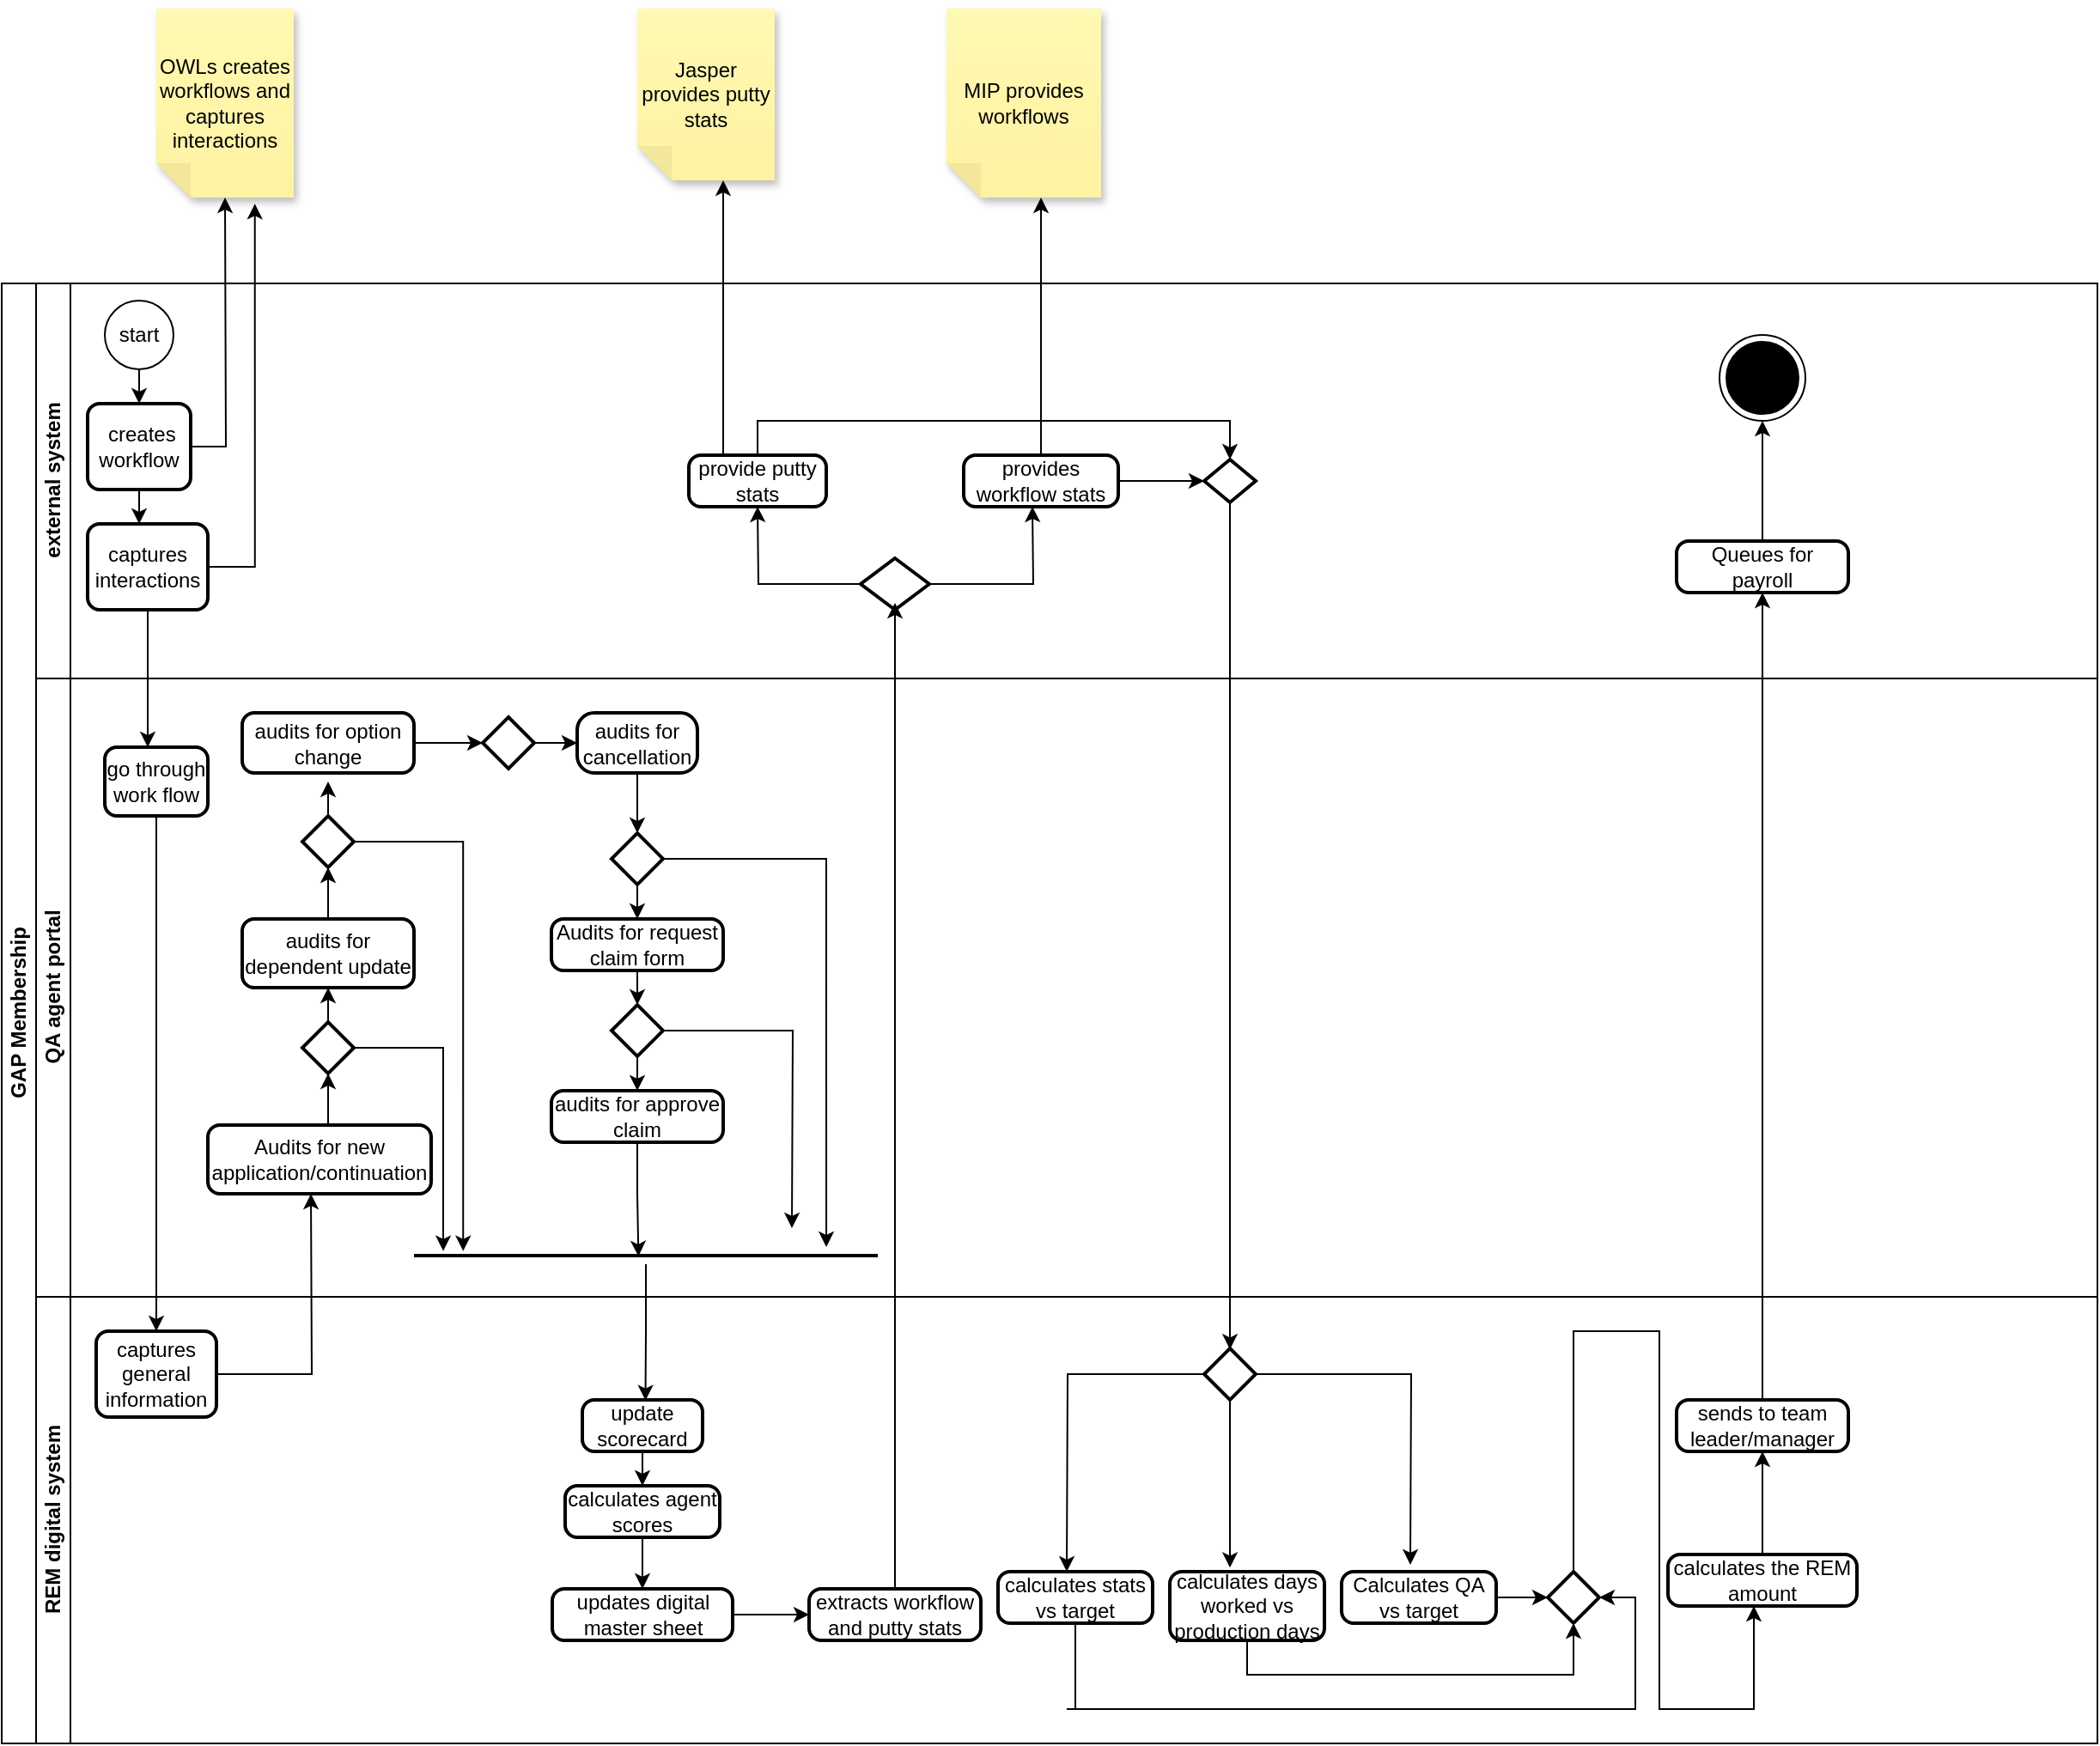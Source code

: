 <mxfile version="26.0.10">
  <diagram id="prtHgNgQTEPvFCAcTncT" name="Page-1">
    <mxGraphModel dx="1034" dy="1623" grid="1" gridSize="10" guides="1" tooltips="1" connect="1" arrows="1" fold="1" page="1" pageScale="1" pageWidth="827" pageHeight="1169" math="0" shadow="0">
      <root>
        <mxCell id="0" />
        <mxCell id="1" parent="0" />
        <mxCell id="dNxyNK7c78bLwvsdeMH5-19" value="GAP Membership" style="swimlane;html=1;childLayout=stackLayout;resizeParent=1;resizeParentMax=0;horizontal=0;startSize=20;horizontalStack=0;" parent="1" vertex="1">
          <mxGeometry x="120" y="120" width="1220" height="850" as="geometry" />
        </mxCell>
        <mxCell id="dNxyNK7c78bLwvsdeMH5-20" value="external system" style="swimlane;html=1;startSize=20;horizontal=0;" parent="dNxyNK7c78bLwvsdeMH5-19" vertex="1">
          <mxGeometry x="20" width="1200" height="230" as="geometry" />
        </mxCell>
        <mxCell id="fAiptgPwoaIp5djZWvxq-3" style="edgeStyle=orthogonalEdgeStyle;rounded=0;orthogonalLoop=1;jettySize=auto;html=1;exitX=0.5;exitY=1;exitDx=0;exitDy=0;entryX=0.5;entryY=0;entryDx=0;entryDy=0;" edge="1" parent="dNxyNK7c78bLwvsdeMH5-20" source="dNxyNK7c78bLwvsdeMH5-23" target="fAiptgPwoaIp5djZWvxq-2">
          <mxGeometry relative="1" as="geometry" />
        </mxCell>
        <mxCell id="dNxyNK7c78bLwvsdeMH5-23" value="start" style="ellipse;whiteSpace=wrap;html=1;" parent="dNxyNK7c78bLwvsdeMH5-20" vertex="1">
          <mxGeometry x="40" y="10" width="40" height="40" as="geometry" />
        </mxCell>
        <mxCell id="fAiptgPwoaIp5djZWvxq-4" style="edgeStyle=orthogonalEdgeStyle;rounded=0;orthogonalLoop=1;jettySize=auto;html=1;exitX=0.5;exitY=1;exitDx=0;exitDy=0;" edge="1" parent="dNxyNK7c78bLwvsdeMH5-20" source="fAiptgPwoaIp5djZWvxq-2">
          <mxGeometry relative="1" as="geometry">
            <mxPoint x="60" y="140" as="targetPoint" />
          </mxGeometry>
        </mxCell>
        <mxCell id="fAiptgPwoaIp5djZWvxq-11" style="edgeStyle=orthogonalEdgeStyle;rounded=0;orthogonalLoop=1;jettySize=auto;html=1;exitX=1;exitY=0.5;exitDx=0;exitDy=0;" edge="1" parent="dNxyNK7c78bLwvsdeMH5-20" source="fAiptgPwoaIp5djZWvxq-2">
          <mxGeometry relative="1" as="geometry">
            <mxPoint x="110" y="-50" as="targetPoint" />
          </mxGeometry>
        </mxCell>
        <mxCell id="fAiptgPwoaIp5djZWvxq-2" value="&amp;nbsp;creates workflow" style="rounded=1;whiteSpace=wrap;html=1;absoluteArcSize=1;arcSize=14;strokeWidth=2;" vertex="1" parent="dNxyNK7c78bLwvsdeMH5-20">
          <mxGeometry x="30" y="70" width="60" height="50" as="geometry" />
        </mxCell>
        <mxCell id="fAiptgPwoaIp5djZWvxq-6" style="edgeStyle=orthogonalEdgeStyle;rounded=0;orthogonalLoop=1;jettySize=auto;html=1;exitX=0.5;exitY=1;exitDx=0;exitDy=0;" edge="1" parent="dNxyNK7c78bLwvsdeMH5-20" source="fAiptgPwoaIp5djZWvxq-5">
          <mxGeometry relative="1" as="geometry">
            <mxPoint x="65" y="270" as="targetPoint" />
          </mxGeometry>
        </mxCell>
        <mxCell id="fAiptgPwoaIp5djZWvxq-5" value="captures interactions" style="rounded=1;whiteSpace=wrap;html=1;absoluteArcSize=1;arcSize=14;strokeWidth=2;" vertex="1" parent="dNxyNK7c78bLwvsdeMH5-20">
          <mxGeometry x="30" y="140" width="70" height="50" as="geometry" />
        </mxCell>
        <mxCell id="fAiptgPwoaIp5djZWvxq-65" style="edgeStyle=orthogonalEdgeStyle;rounded=0;orthogonalLoop=1;jettySize=auto;html=1;exitX=1;exitY=0.5;exitDx=0;exitDy=0;exitPerimeter=0;" edge="1" parent="dNxyNK7c78bLwvsdeMH5-20" source="fAiptgPwoaIp5djZWvxq-64">
          <mxGeometry relative="1" as="geometry">
            <mxPoint x="580" y="130" as="targetPoint" />
          </mxGeometry>
        </mxCell>
        <mxCell id="fAiptgPwoaIp5djZWvxq-66" style="edgeStyle=orthogonalEdgeStyle;rounded=0;orthogonalLoop=1;jettySize=auto;html=1;exitX=0;exitY=0.5;exitDx=0;exitDy=0;exitPerimeter=0;" edge="1" parent="dNxyNK7c78bLwvsdeMH5-20" source="fAiptgPwoaIp5djZWvxq-64">
          <mxGeometry relative="1" as="geometry">
            <mxPoint x="420" y="130" as="targetPoint" />
          </mxGeometry>
        </mxCell>
        <mxCell id="fAiptgPwoaIp5djZWvxq-64" value="" style="strokeWidth=2;html=1;shape=mxgraph.flowchart.decision;whiteSpace=wrap;" vertex="1" parent="dNxyNK7c78bLwvsdeMH5-20">
          <mxGeometry x="480" y="160" width="40" height="30" as="geometry" />
        </mxCell>
        <mxCell id="fAiptgPwoaIp5djZWvxq-67" value="provide putty stats" style="rounded=1;whiteSpace=wrap;html=1;absoluteArcSize=1;arcSize=14;strokeWidth=2;" vertex="1" parent="dNxyNK7c78bLwvsdeMH5-20">
          <mxGeometry x="380" y="100" width="80" height="30" as="geometry" />
        </mxCell>
        <mxCell id="fAiptgPwoaIp5djZWvxq-74" style="edgeStyle=orthogonalEdgeStyle;rounded=0;orthogonalLoop=1;jettySize=auto;html=1;exitX=1;exitY=0.5;exitDx=0;exitDy=0;" edge="1" parent="dNxyNK7c78bLwvsdeMH5-20" source="fAiptgPwoaIp5djZWvxq-68">
          <mxGeometry relative="1" as="geometry">
            <mxPoint x="680" y="115" as="targetPoint" />
          </mxGeometry>
        </mxCell>
        <mxCell id="fAiptgPwoaIp5djZWvxq-76" style="edgeStyle=orthogonalEdgeStyle;rounded=0;orthogonalLoop=1;jettySize=auto;html=1;exitX=0.5;exitY=0;exitDx=0;exitDy=0;" edge="1" parent="dNxyNK7c78bLwvsdeMH5-20" source="fAiptgPwoaIp5djZWvxq-68">
          <mxGeometry relative="1" as="geometry">
            <mxPoint x="585" y="-50" as="targetPoint" />
          </mxGeometry>
        </mxCell>
        <mxCell id="fAiptgPwoaIp5djZWvxq-68" value="provides workflow stats" style="rounded=1;whiteSpace=wrap;html=1;absoluteArcSize=1;arcSize=14;strokeWidth=2;" vertex="1" parent="dNxyNK7c78bLwvsdeMH5-20">
          <mxGeometry x="540" y="100" width="90" height="30" as="geometry" />
        </mxCell>
        <mxCell id="fAiptgPwoaIp5djZWvxq-79" style="edgeStyle=orthogonalEdgeStyle;rounded=0;orthogonalLoop=1;jettySize=auto;html=1;exitX=0.5;exitY=1;exitDx=0;exitDy=0;exitPerimeter=0;" edge="1" parent="dNxyNK7c78bLwvsdeMH5-20" source="fAiptgPwoaIp5djZWvxq-73">
          <mxGeometry relative="1" as="geometry">
            <mxPoint x="695" y="620.667" as="targetPoint" />
          </mxGeometry>
        </mxCell>
        <mxCell id="fAiptgPwoaIp5djZWvxq-73" value="" style="strokeWidth=2;html=1;shape=mxgraph.flowchart.decision;whiteSpace=wrap;" vertex="1" parent="dNxyNK7c78bLwvsdeMH5-20">
          <mxGeometry x="680" y="102.5" width="30" height="25" as="geometry" />
        </mxCell>
        <mxCell id="fAiptgPwoaIp5djZWvxq-75" style="edgeStyle=orthogonalEdgeStyle;rounded=0;orthogonalLoop=1;jettySize=auto;html=1;exitX=0.5;exitY=0;exitDx=0;exitDy=0;entryX=0.5;entryY=0;entryDx=0;entryDy=0;entryPerimeter=0;" edge="1" parent="dNxyNK7c78bLwvsdeMH5-20" source="fAiptgPwoaIp5djZWvxq-67" target="fAiptgPwoaIp5djZWvxq-73">
          <mxGeometry relative="1" as="geometry" />
        </mxCell>
        <mxCell id="fAiptgPwoaIp5djZWvxq-106" style="edgeStyle=orthogonalEdgeStyle;rounded=0;orthogonalLoop=1;jettySize=auto;html=1;exitX=0.5;exitY=0;exitDx=0;exitDy=0;" edge="1" parent="dNxyNK7c78bLwvsdeMH5-20" source="fAiptgPwoaIp5djZWvxq-105">
          <mxGeometry relative="1" as="geometry">
            <mxPoint x="1005" y="80" as="targetPoint" />
          </mxGeometry>
        </mxCell>
        <mxCell id="fAiptgPwoaIp5djZWvxq-105" value="Queues for payroll" style="rounded=1;whiteSpace=wrap;html=1;absoluteArcSize=1;arcSize=14;strokeWidth=2;" vertex="1" parent="dNxyNK7c78bLwvsdeMH5-20">
          <mxGeometry x="955" y="150" width="100" height="30" as="geometry" />
        </mxCell>
        <mxCell id="fAiptgPwoaIp5djZWvxq-107" value="" style="ellipse;html=1;shape=endState;fillColor=strokeColor;" vertex="1" parent="dNxyNK7c78bLwvsdeMH5-20">
          <mxGeometry x="980" y="30" width="50" height="50" as="geometry" />
        </mxCell>
        <mxCell id="dNxyNK7c78bLwvsdeMH5-21" value="QA agent portal" style="swimlane;html=1;startSize=20;horizontal=0;" parent="dNxyNK7c78bLwvsdeMH5-19" vertex="1">
          <mxGeometry x="20" y="230" width="1200" height="360" as="geometry" />
        </mxCell>
        <mxCell id="fAiptgPwoaIp5djZWvxq-7" value="go through work flow" style="rounded=1;whiteSpace=wrap;html=1;absoluteArcSize=1;arcSize=14;strokeWidth=2;" vertex="1" parent="dNxyNK7c78bLwvsdeMH5-21">
          <mxGeometry x="40" y="40" width="60" height="40" as="geometry" />
        </mxCell>
        <mxCell id="fAiptgPwoaIp5djZWvxq-15" value="Audits for new application/continuation" style="rounded=1;whiteSpace=wrap;html=1;absoluteArcSize=1;arcSize=14;strokeWidth=2;" vertex="1" parent="dNxyNK7c78bLwvsdeMH5-21">
          <mxGeometry x="100" y="260" width="130" height="40" as="geometry" />
        </mxCell>
        <mxCell id="fAiptgPwoaIp5djZWvxq-20" style="edgeStyle=orthogonalEdgeStyle;rounded=0;orthogonalLoop=1;jettySize=auto;html=1;exitX=0.5;exitY=0;exitDx=0;exitDy=0;" edge="1" parent="dNxyNK7c78bLwvsdeMH5-21" source="fAiptgPwoaIp5djZWvxq-17">
          <mxGeometry relative="1" as="geometry">
            <mxPoint x="170" y="110" as="targetPoint" />
          </mxGeometry>
        </mxCell>
        <mxCell id="fAiptgPwoaIp5djZWvxq-17" value="audits for dependent update" style="rounded=1;whiteSpace=wrap;html=1;absoluteArcSize=1;arcSize=14;strokeWidth=2;" vertex="1" parent="dNxyNK7c78bLwvsdeMH5-21">
          <mxGeometry x="120" y="140" width="100" height="40" as="geometry" />
        </mxCell>
        <mxCell id="fAiptgPwoaIp5djZWvxq-26" style="edgeStyle=orthogonalEdgeStyle;rounded=0;orthogonalLoop=1;jettySize=auto;html=1;exitX=0;exitY=0.5;exitDx=0;exitDy=0;exitPerimeter=0;" edge="1" parent="dNxyNK7c78bLwvsdeMH5-21" source="fAiptgPwoaIp5djZWvxq-18">
          <mxGeometry relative="1" as="geometry">
            <mxPoint x="170" y="180" as="targetPoint" />
          </mxGeometry>
        </mxCell>
        <mxCell id="fAiptgPwoaIp5djZWvxq-18" value="" style="strokeWidth=2;html=1;shape=mxgraph.flowchart.decision;whiteSpace=wrap;direction=south;" vertex="1" parent="dNxyNK7c78bLwvsdeMH5-21">
          <mxGeometry x="155" y="200" width="30" height="30" as="geometry" />
        </mxCell>
        <mxCell id="fAiptgPwoaIp5djZWvxq-28" style="edgeStyle=orthogonalEdgeStyle;rounded=0;orthogonalLoop=1;jettySize=auto;html=1;exitX=0.5;exitY=0;exitDx=0;exitDy=0;exitPerimeter=0;" edge="1" parent="dNxyNK7c78bLwvsdeMH5-21" source="fAiptgPwoaIp5djZWvxq-21">
          <mxGeometry relative="1" as="geometry">
            <mxPoint x="170" y="60" as="targetPoint" />
          </mxGeometry>
        </mxCell>
        <mxCell id="fAiptgPwoaIp5djZWvxq-21" value="" style="strokeWidth=2;html=1;shape=mxgraph.flowchart.decision;whiteSpace=wrap;" vertex="1" parent="dNxyNK7c78bLwvsdeMH5-21">
          <mxGeometry x="155" y="80" width="30" height="30" as="geometry" />
        </mxCell>
        <mxCell id="fAiptgPwoaIp5djZWvxq-25" style="edgeStyle=orthogonalEdgeStyle;rounded=0;orthogonalLoop=1;jettySize=auto;html=1;exitX=0.5;exitY=0;exitDx=0;exitDy=0;entryX=1;entryY=0.5;entryDx=0;entryDy=0;entryPerimeter=0;" edge="1" parent="dNxyNK7c78bLwvsdeMH5-21" source="fAiptgPwoaIp5djZWvxq-15" target="fAiptgPwoaIp5djZWvxq-18">
          <mxGeometry relative="1" as="geometry" />
        </mxCell>
        <mxCell id="fAiptgPwoaIp5djZWvxq-27" value="audits for option change" style="rounded=1;whiteSpace=wrap;html=1;absoluteArcSize=1;arcSize=14;strokeWidth=2;" vertex="1" parent="dNxyNK7c78bLwvsdeMH5-21">
          <mxGeometry x="120" y="20" width="100" height="35" as="geometry" />
        </mxCell>
        <mxCell id="fAiptgPwoaIp5djZWvxq-32" value="audits for cancellation" style="rounded=1;whiteSpace=wrap;html=1;absoluteArcSize=1;arcSize=20;strokeWidth=2;" vertex="1" parent="dNxyNK7c78bLwvsdeMH5-21">
          <mxGeometry x="315" y="20" width="70" height="35" as="geometry" />
        </mxCell>
        <mxCell id="fAiptgPwoaIp5djZWvxq-116" style="edgeStyle=orthogonalEdgeStyle;rounded=0;orthogonalLoop=1;jettySize=auto;html=1;" edge="1" parent="dNxyNK7c78bLwvsdeMH5-21" source="fAiptgPwoaIp5djZWvxq-33" target="fAiptgPwoaIp5djZWvxq-32">
          <mxGeometry relative="1" as="geometry" />
        </mxCell>
        <mxCell id="fAiptgPwoaIp5djZWvxq-33" value="" style="strokeWidth=2;html=1;shape=mxgraph.flowchart.decision;whiteSpace=wrap;" vertex="1" parent="dNxyNK7c78bLwvsdeMH5-21">
          <mxGeometry x="260" y="22.5" width="30" height="30" as="geometry" />
        </mxCell>
        <mxCell id="fAiptgPwoaIp5djZWvxq-112" style="edgeStyle=orthogonalEdgeStyle;rounded=0;orthogonalLoop=1;jettySize=auto;html=1;entryX=0.5;entryY=0;entryDx=0;entryDy=0;" edge="1" parent="dNxyNK7c78bLwvsdeMH5-21" source="fAiptgPwoaIp5djZWvxq-37" target="fAiptgPwoaIp5djZWvxq-39">
          <mxGeometry relative="1" as="geometry" />
        </mxCell>
        <mxCell id="fAiptgPwoaIp5djZWvxq-37" value="" style="strokeWidth=2;html=1;shape=mxgraph.flowchart.decision;whiteSpace=wrap;" vertex="1" parent="dNxyNK7c78bLwvsdeMH5-21">
          <mxGeometry x="335" y="90" width="30" height="30" as="geometry" />
        </mxCell>
        <mxCell id="fAiptgPwoaIp5djZWvxq-39" value="Audits for request claim form" style="rounded=1;whiteSpace=wrap;html=1;absoluteArcSize=1;arcSize=14;strokeWidth=2;" vertex="1" parent="dNxyNK7c78bLwvsdeMH5-21">
          <mxGeometry x="300" y="140" width="100" height="30" as="geometry" />
        </mxCell>
        <mxCell id="fAiptgPwoaIp5djZWvxq-110" style="edgeStyle=orthogonalEdgeStyle;rounded=0;orthogonalLoop=1;jettySize=auto;html=1;entryX=0.5;entryY=0;entryDx=0;entryDy=0;" edge="1" parent="dNxyNK7c78bLwvsdeMH5-21" source="fAiptgPwoaIp5djZWvxq-41" target="fAiptgPwoaIp5djZWvxq-43">
          <mxGeometry relative="1" as="geometry" />
        </mxCell>
        <mxCell id="fAiptgPwoaIp5djZWvxq-118" style="edgeStyle=orthogonalEdgeStyle;rounded=0;orthogonalLoop=1;jettySize=auto;html=1;" edge="1" parent="dNxyNK7c78bLwvsdeMH5-21" source="fAiptgPwoaIp5djZWvxq-41">
          <mxGeometry relative="1" as="geometry">
            <mxPoint x="440" y="320" as="targetPoint" />
          </mxGeometry>
        </mxCell>
        <mxCell id="fAiptgPwoaIp5djZWvxq-41" value="" style="strokeWidth=2;html=1;shape=mxgraph.flowchart.decision;whiteSpace=wrap;" vertex="1" parent="dNxyNK7c78bLwvsdeMH5-21">
          <mxGeometry x="335" y="190" width="30" height="30" as="geometry" />
        </mxCell>
        <mxCell id="fAiptgPwoaIp5djZWvxq-43" value="audits for approve claim" style="rounded=1;whiteSpace=wrap;html=1;absoluteArcSize=1;arcSize=14;strokeWidth=2;" vertex="1" parent="dNxyNK7c78bLwvsdeMH5-21">
          <mxGeometry x="300" y="240" width="100" height="30" as="geometry" />
        </mxCell>
        <mxCell id="fAiptgPwoaIp5djZWvxq-47" value="" style="line;strokeWidth=2;html=1;" vertex="1" parent="dNxyNK7c78bLwvsdeMH5-21">
          <mxGeometry x="220" y="331" width="270" height="10" as="geometry" />
        </mxCell>
        <mxCell id="fAiptgPwoaIp5djZWvxq-49" style="edgeStyle=orthogonalEdgeStyle;rounded=0;orthogonalLoop=1;jettySize=auto;html=1;exitX=1;exitY=0.5;exitDx=0;exitDy=0;exitPerimeter=0;entryX=0.106;entryY=0.233;entryDx=0;entryDy=0;entryPerimeter=0;" edge="1" parent="dNxyNK7c78bLwvsdeMH5-21" source="fAiptgPwoaIp5djZWvxq-21" target="fAiptgPwoaIp5djZWvxq-47">
          <mxGeometry relative="1" as="geometry">
            <Array as="points">
              <mxPoint x="249" y="95" />
            </Array>
          </mxGeometry>
        </mxCell>
        <mxCell id="fAiptgPwoaIp5djZWvxq-51" style="edgeStyle=orthogonalEdgeStyle;rounded=0;orthogonalLoop=1;jettySize=auto;html=1;exitX=0.5;exitY=0;exitDx=0;exitDy=0;exitPerimeter=0;entryX=0.063;entryY=0.233;entryDx=0;entryDy=0;entryPerimeter=0;" edge="1" parent="dNxyNK7c78bLwvsdeMH5-21" source="fAiptgPwoaIp5djZWvxq-18" target="fAiptgPwoaIp5djZWvxq-47">
          <mxGeometry relative="1" as="geometry" />
        </mxCell>
        <mxCell id="fAiptgPwoaIp5djZWvxq-111" style="edgeStyle=orthogonalEdgeStyle;rounded=0;orthogonalLoop=1;jettySize=auto;html=1;entryX=0.5;entryY=0;entryDx=0;entryDy=0;entryPerimeter=0;" edge="1" parent="dNxyNK7c78bLwvsdeMH5-21" source="fAiptgPwoaIp5djZWvxq-39" target="fAiptgPwoaIp5djZWvxq-41">
          <mxGeometry relative="1" as="geometry" />
        </mxCell>
        <mxCell id="fAiptgPwoaIp5djZWvxq-113" style="edgeStyle=orthogonalEdgeStyle;rounded=0;orthogonalLoop=1;jettySize=auto;html=1;entryX=0.5;entryY=0;entryDx=0;entryDy=0;entryPerimeter=0;" edge="1" parent="dNxyNK7c78bLwvsdeMH5-21" source="fAiptgPwoaIp5djZWvxq-32" target="fAiptgPwoaIp5djZWvxq-37">
          <mxGeometry relative="1" as="geometry" />
        </mxCell>
        <mxCell id="fAiptgPwoaIp5djZWvxq-115" style="edgeStyle=orthogonalEdgeStyle;rounded=0;orthogonalLoop=1;jettySize=auto;html=1;entryX=0;entryY=0.5;entryDx=0;entryDy=0;entryPerimeter=0;" edge="1" parent="dNxyNK7c78bLwvsdeMH5-21" source="fAiptgPwoaIp5djZWvxq-27" target="fAiptgPwoaIp5djZWvxq-33">
          <mxGeometry relative="1" as="geometry" />
        </mxCell>
        <mxCell id="fAiptgPwoaIp5djZWvxq-117" style="edgeStyle=orthogonalEdgeStyle;rounded=0;orthogonalLoop=1;jettySize=auto;html=1;entryX=0.889;entryY=0;entryDx=0;entryDy=0;entryPerimeter=0;" edge="1" parent="dNxyNK7c78bLwvsdeMH5-21" source="fAiptgPwoaIp5djZWvxq-37" target="fAiptgPwoaIp5djZWvxq-47">
          <mxGeometry relative="1" as="geometry">
            <Array as="points">
              <mxPoint x="460" y="105" />
            </Array>
          </mxGeometry>
        </mxCell>
        <mxCell id="fAiptgPwoaIp5djZWvxq-123" style="edgeStyle=orthogonalEdgeStyle;rounded=0;orthogonalLoop=1;jettySize=auto;html=1;entryX=0.484;entryY=0.538;entryDx=0;entryDy=0;entryPerimeter=0;" edge="1" parent="dNxyNK7c78bLwvsdeMH5-21" source="fAiptgPwoaIp5djZWvxq-43" target="fAiptgPwoaIp5djZWvxq-47">
          <mxGeometry relative="1" as="geometry" />
        </mxCell>
        <mxCell id="dNxyNK7c78bLwvsdeMH5-22" value="REM digital system" style="swimlane;html=1;startSize=20;horizontal=0;" parent="dNxyNK7c78bLwvsdeMH5-19" vertex="1">
          <mxGeometry x="20" y="590" width="1200" height="260" as="geometry" />
        </mxCell>
        <mxCell id="fAiptgPwoaIp5djZWvxq-9" value="captures general information" style="rounded=1;whiteSpace=wrap;html=1;absoluteArcSize=1;arcSize=14;strokeWidth=2;" vertex="1" parent="dNxyNK7c78bLwvsdeMH5-22">
          <mxGeometry x="35" y="20" width="70" height="50" as="geometry" />
        </mxCell>
        <mxCell id="fAiptgPwoaIp5djZWvxq-56" style="edgeStyle=orthogonalEdgeStyle;rounded=0;orthogonalLoop=1;jettySize=auto;html=1;exitX=0.5;exitY=1;exitDx=0;exitDy=0;" edge="1" parent="dNxyNK7c78bLwvsdeMH5-22" source="fAiptgPwoaIp5djZWvxq-57">
          <mxGeometry relative="1" as="geometry">
            <mxPoint x="375" y="110" as="targetPoint" />
          </mxGeometry>
        </mxCell>
        <mxCell id="fAiptgPwoaIp5djZWvxq-55" value="update scorecard" style="rounded=1;whiteSpace=wrap;html=1;absoluteArcSize=1;arcSize=14;strokeWidth=2;" vertex="1" parent="dNxyNK7c78bLwvsdeMH5-22">
          <mxGeometry x="318" y="60" width="70" height="30" as="geometry" />
        </mxCell>
        <mxCell id="fAiptgPwoaIp5djZWvxq-57" value="calculates agent scores" style="rounded=1;whiteSpace=wrap;html=1;absoluteArcSize=1;arcSize=14;strokeWidth=2;" vertex="1" parent="dNxyNK7c78bLwvsdeMH5-22">
          <mxGeometry x="308" y="110" width="90" height="30" as="geometry" />
        </mxCell>
        <mxCell id="fAiptgPwoaIp5djZWvxq-58" value="" style="edgeStyle=orthogonalEdgeStyle;rounded=0;orthogonalLoop=1;jettySize=auto;html=1;exitX=0.5;exitY=1;exitDx=0;exitDy=0;" edge="1" parent="dNxyNK7c78bLwvsdeMH5-22" source="fAiptgPwoaIp5djZWvxq-55" target="fAiptgPwoaIp5djZWvxq-57">
          <mxGeometry relative="1" as="geometry">
            <mxPoint x="515" y="820" as="targetPoint" />
            <mxPoint x="515" y="800" as="sourcePoint" />
          </mxGeometry>
        </mxCell>
        <mxCell id="fAiptgPwoaIp5djZWvxq-61" style="edgeStyle=orthogonalEdgeStyle;rounded=0;orthogonalLoop=1;jettySize=auto;html=1;exitX=1;exitY=0.5;exitDx=0;exitDy=0;" edge="1" parent="dNxyNK7c78bLwvsdeMH5-22" source="fAiptgPwoaIp5djZWvxq-60">
          <mxGeometry relative="1" as="geometry">
            <mxPoint x="450" y="185" as="targetPoint" />
          </mxGeometry>
        </mxCell>
        <mxCell id="fAiptgPwoaIp5djZWvxq-60" value="updates digital master sheet" style="rounded=1;whiteSpace=wrap;html=1;absoluteArcSize=1;arcSize=14;strokeWidth=2;" vertex="1" parent="dNxyNK7c78bLwvsdeMH5-22">
          <mxGeometry x="300.5" y="170" width="105" height="30" as="geometry" />
        </mxCell>
        <mxCell id="fAiptgPwoaIp5djZWvxq-59" style="edgeStyle=orthogonalEdgeStyle;rounded=0;orthogonalLoop=1;jettySize=auto;html=1;exitX=0.5;exitY=1;exitDx=0;exitDy=0;" edge="1" parent="dNxyNK7c78bLwvsdeMH5-22" source="fAiptgPwoaIp5djZWvxq-57" target="fAiptgPwoaIp5djZWvxq-60">
          <mxGeometry relative="1" as="geometry">
            <mxPoint x="375" y="160" as="targetPoint" />
          </mxGeometry>
        </mxCell>
        <mxCell id="fAiptgPwoaIp5djZWvxq-63" style="edgeStyle=orthogonalEdgeStyle;rounded=0;orthogonalLoop=1;jettySize=auto;html=1;exitX=0.5;exitY=0;exitDx=0;exitDy=0;" edge="1" parent="dNxyNK7c78bLwvsdeMH5-22" source="fAiptgPwoaIp5djZWvxq-62">
          <mxGeometry relative="1" as="geometry">
            <mxPoint x="500" y="-404" as="targetPoint" />
          </mxGeometry>
        </mxCell>
        <mxCell id="fAiptgPwoaIp5djZWvxq-62" value="extracts workflow and putty stats" style="rounded=1;whiteSpace=wrap;html=1;absoluteArcSize=1;arcSize=14;strokeWidth=2;" vertex="1" parent="dNxyNK7c78bLwvsdeMH5-22">
          <mxGeometry x="450" y="170" width="100" height="30" as="geometry" />
        </mxCell>
        <mxCell id="fAiptgPwoaIp5djZWvxq-81" style="edgeStyle=orthogonalEdgeStyle;rounded=0;orthogonalLoop=1;jettySize=auto;html=1;exitX=1;exitY=0.5;exitDx=0;exitDy=0;exitPerimeter=0;" edge="1" parent="dNxyNK7c78bLwvsdeMH5-22" source="fAiptgPwoaIp5djZWvxq-80">
          <mxGeometry relative="1" as="geometry">
            <mxPoint x="800" y="156" as="targetPoint" />
          </mxGeometry>
        </mxCell>
        <mxCell id="fAiptgPwoaIp5djZWvxq-83" style="edgeStyle=orthogonalEdgeStyle;rounded=0;orthogonalLoop=1;jettySize=auto;html=1;exitX=0;exitY=0.5;exitDx=0;exitDy=0;exitPerimeter=0;" edge="1" parent="dNxyNK7c78bLwvsdeMH5-22" source="fAiptgPwoaIp5djZWvxq-80">
          <mxGeometry relative="1" as="geometry">
            <mxPoint x="600" y="160" as="targetPoint" />
          </mxGeometry>
        </mxCell>
        <mxCell id="fAiptgPwoaIp5djZWvxq-80" value="" style="strokeWidth=2;html=1;shape=mxgraph.flowchart.decision;whiteSpace=wrap;" vertex="1" parent="dNxyNK7c78bLwvsdeMH5-22">
          <mxGeometry x="680" y="30" width="30" height="30" as="geometry" />
        </mxCell>
        <mxCell id="fAiptgPwoaIp5djZWvxq-90" style="edgeStyle=orthogonalEdgeStyle;rounded=0;orthogonalLoop=1;jettySize=auto;html=1;exitX=0.5;exitY=1;exitDx=0;exitDy=0;entryX=1;entryY=0.5;entryDx=0;entryDy=0;entryPerimeter=0;" edge="1" parent="dNxyNK7c78bLwvsdeMH5-22" source="fAiptgPwoaIp5djZWvxq-84" target="fAiptgPwoaIp5djZWvxq-93">
          <mxGeometry relative="1" as="geometry">
            <mxPoint x="930.667" y="70" as="targetPoint" />
            <Array as="points">
              <mxPoint x="600" y="240" />
              <mxPoint x="931" y="240" />
              <mxPoint x="931" y="55" />
            </Array>
          </mxGeometry>
        </mxCell>
        <mxCell id="fAiptgPwoaIp5djZWvxq-84" value="calculates stats vs target" style="rounded=1;whiteSpace=wrap;html=1;absoluteArcSize=1;arcSize=14;strokeWidth=2;" vertex="1" parent="dNxyNK7c78bLwvsdeMH5-22">
          <mxGeometry x="560" y="160" width="90" height="30" as="geometry" />
        </mxCell>
        <mxCell id="fAiptgPwoaIp5djZWvxq-85" value="calculates days worked vs production days" style="rounded=1;whiteSpace=wrap;html=1;absoluteArcSize=1;arcSize=14;strokeWidth=2;" vertex="1" parent="dNxyNK7c78bLwvsdeMH5-22">
          <mxGeometry x="660" y="160" width="90" height="40" as="geometry" />
        </mxCell>
        <mxCell id="fAiptgPwoaIp5djZWvxq-87" style="edgeStyle=orthogonalEdgeStyle;rounded=0;orthogonalLoop=1;jettySize=auto;html=1;exitX=0.5;exitY=1;exitDx=0;exitDy=0;exitPerimeter=0;entryX=0.389;entryY=-0.058;entryDx=0;entryDy=0;entryPerimeter=0;" edge="1" parent="dNxyNK7c78bLwvsdeMH5-22" source="fAiptgPwoaIp5djZWvxq-80" target="fAiptgPwoaIp5djZWvxq-85">
          <mxGeometry relative="1" as="geometry" />
        </mxCell>
        <mxCell id="fAiptgPwoaIp5djZWvxq-88" value="Calculates QA vs target" style="rounded=1;whiteSpace=wrap;html=1;absoluteArcSize=1;arcSize=14;strokeWidth=2;" vertex="1" parent="dNxyNK7c78bLwvsdeMH5-22">
          <mxGeometry x="760" y="160" width="90" height="30" as="geometry" />
        </mxCell>
        <mxCell id="fAiptgPwoaIp5djZWvxq-93" value="" style="strokeWidth=2;html=1;shape=mxgraph.flowchart.decision;whiteSpace=wrap;" vertex="1" parent="dNxyNK7c78bLwvsdeMH5-22">
          <mxGeometry x="880" y="160" width="30" height="30" as="geometry" />
        </mxCell>
        <mxCell id="fAiptgPwoaIp5djZWvxq-95" style="edgeStyle=orthogonalEdgeStyle;rounded=0;orthogonalLoop=1;jettySize=auto;html=1;exitX=0.5;exitY=1;exitDx=0;exitDy=0;entryX=0.5;entryY=1;entryDx=0;entryDy=0;entryPerimeter=0;" edge="1" parent="dNxyNK7c78bLwvsdeMH5-22" source="fAiptgPwoaIp5djZWvxq-85" target="fAiptgPwoaIp5djZWvxq-93">
          <mxGeometry relative="1" as="geometry" />
        </mxCell>
        <mxCell id="fAiptgPwoaIp5djZWvxq-97" style="edgeStyle=orthogonalEdgeStyle;rounded=0;orthogonalLoop=1;jettySize=auto;html=1;exitX=1;exitY=0.5;exitDx=0;exitDy=0;entryX=0;entryY=0.5;entryDx=0;entryDy=0;entryPerimeter=0;" edge="1" parent="dNxyNK7c78bLwvsdeMH5-22" source="fAiptgPwoaIp5djZWvxq-88" target="fAiptgPwoaIp5djZWvxq-93">
          <mxGeometry relative="1" as="geometry" />
        </mxCell>
        <mxCell id="fAiptgPwoaIp5djZWvxq-101" value="calculates the REM amount" style="rounded=1;whiteSpace=wrap;html=1;absoluteArcSize=1;arcSize=14;strokeWidth=2;" vertex="1" parent="dNxyNK7c78bLwvsdeMH5-22">
          <mxGeometry x="950" y="150" width="110" height="30" as="geometry" />
        </mxCell>
        <mxCell id="fAiptgPwoaIp5djZWvxq-100" style="edgeStyle=orthogonalEdgeStyle;rounded=0;orthogonalLoop=1;jettySize=auto;html=1;exitX=0.5;exitY=0;exitDx=0;exitDy=0;exitPerimeter=0;" edge="1" parent="dNxyNK7c78bLwvsdeMH5-22" source="fAiptgPwoaIp5djZWvxq-93" target="fAiptgPwoaIp5djZWvxq-101">
          <mxGeometry relative="1" as="geometry">
            <mxPoint x="980" y="200" as="targetPoint" />
            <Array as="points">
              <mxPoint x="895" y="20" />
              <mxPoint x="945" y="20" />
              <mxPoint x="945" y="240" />
              <mxPoint x="1000" y="240" />
            </Array>
          </mxGeometry>
        </mxCell>
        <mxCell id="fAiptgPwoaIp5djZWvxq-103" value="sends to team leader/manager" style="rounded=1;whiteSpace=wrap;html=1;absoluteArcSize=1;arcSize=14;strokeWidth=2;" vertex="1" parent="dNxyNK7c78bLwvsdeMH5-22">
          <mxGeometry x="955" y="60" width="100" height="30" as="geometry" />
        </mxCell>
        <mxCell id="fAiptgPwoaIp5djZWvxq-102" style="edgeStyle=orthogonalEdgeStyle;rounded=0;orthogonalLoop=1;jettySize=auto;html=1;exitX=0.5;exitY=0;exitDx=0;exitDy=0;" edge="1" parent="dNxyNK7c78bLwvsdeMH5-22" source="fAiptgPwoaIp5djZWvxq-101" target="fAiptgPwoaIp5djZWvxq-103">
          <mxGeometry relative="1" as="geometry">
            <mxPoint x="1005" y="90" as="targetPoint" />
          </mxGeometry>
        </mxCell>
        <mxCell id="fAiptgPwoaIp5djZWvxq-14" style="edgeStyle=orthogonalEdgeStyle;rounded=0;orthogonalLoop=1;jettySize=auto;html=1;exitX=1;exitY=0.5;exitDx=0;exitDy=0;" edge="1" parent="dNxyNK7c78bLwvsdeMH5-19" source="fAiptgPwoaIp5djZWvxq-9">
          <mxGeometry relative="1" as="geometry">
            <mxPoint x="180" y="530" as="targetPoint" />
          </mxGeometry>
        </mxCell>
        <mxCell id="fAiptgPwoaIp5djZWvxq-8" style="edgeStyle=orthogonalEdgeStyle;rounded=0;orthogonalLoop=1;jettySize=auto;html=1;exitX=0.5;exitY=1;exitDx=0;exitDy=0;entryX=0.5;entryY=0;entryDx=0;entryDy=0;" edge="1" parent="dNxyNK7c78bLwvsdeMH5-19" source="fAiptgPwoaIp5djZWvxq-7" target="fAiptgPwoaIp5djZWvxq-9">
          <mxGeometry relative="1" as="geometry">
            <mxPoint x="90" y="450" as="targetPoint" />
          </mxGeometry>
        </mxCell>
        <mxCell id="fAiptgPwoaIp5djZWvxq-104" style="edgeStyle=orthogonalEdgeStyle;rounded=0;orthogonalLoop=1;jettySize=auto;html=1;exitX=0.5;exitY=0;exitDx=0;exitDy=0;" edge="1" parent="dNxyNK7c78bLwvsdeMH5-19" source="fAiptgPwoaIp5djZWvxq-103" target="fAiptgPwoaIp5djZWvxq-105">
          <mxGeometry relative="1" as="geometry">
            <mxPoint x="1025" y="130" as="targetPoint" />
          </mxGeometry>
        </mxCell>
        <mxCell id="fAiptgPwoaIp5djZWvxq-129" style="edgeStyle=orthogonalEdgeStyle;rounded=0;orthogonalLoop=1;jettySize=auto;html=1;entryX=0.525;entryY=0.012;entryDx=0;entryDy=0;entryPerimeter=0;" edge="1" parent="dNxyNK7c78bLwvsdeMH5-19" source="fAiptgPwoaIp5djZWvxq-47" target="fAiptgPwoaIp5djZWvxq-55">
          <mxGeometry relative="1" as="geometry" />
        </mxCell>
        <mxCell id="fAiptgPwoaIp5djZWvxq-12" value="OWLs creates workflows and captures interactions" style="shape=note;whiteSpace=wrap;html=1;backgroundOutline=1;fontColor=#000000;darkOpacity=0.05;fillColor=#FFF9B2;strokeColor=none;fillStyle=solid;direction=west;gradientDirection=north;gradientColor=#FFF2A1;shadow=1;size=20;pointerEvents=1;" vertex="1" parent="1">
          <mxGeometry x="210" y="-40" width="80" height="110" as="geometry" />
        </mxCell>
        <mxCell id="fAiptgPwoaIp5djZWvxq-13" style="edgeStyle=orthogonalEdgeStyle;rounded=0;orthogonalLoop=1;jettySize=auto;html=1;exitX=1;exitY=0.5;exitDx=0;exitDy=0;entryX=0.283;entryY=-0.033;entryDx=0;entryDy=0;entryPerimeter=0;" edge="1" parent="1" source="fAiptgPwoaIp5djZWvxq-5" target="fAiptgPwoaIp5djZWvxq-12">
          <mxGeometry relative="1" as="geometry" />
        </mxCell>
        <mxCell id="fAiptgPwoaIp5djZWvxq-108" value="Jasper provides putty stats" style="shape=note;whiteSpace=wrap;html=1;backgroundOutline=1;fontColor=#000000;darkOpacity=0.05;fillColor=#FFF9B2;strokeColor=none;fillStyle=solid;direction=west;gradientDirection=north;gradientColor=#FFF2A1;shadow=1;size=20;pointerEvents=1;" vertex="1" parent="1">
          <mxGeometry x="490" y="-40" width="80" height="100" as="geometry" />
        </mxCell>
        <mxCell id="fAiptgPwoaIp5djZWvxq-77" style="edgeStyle=orthogonalEdgeStyle;rounded=0;orthogonalLoop=1;jettySize=auto;html=1;exitX=0.25;exitY=0;exitDx=0;exitDy=0;entryX=0;entryY=0;entryDx=30;entryDy=0;entryPerimeter=0;" edge="1" parent="1" source="fAiptgPwoaIp5djZWvxq-67" target="fAiptgPwoaIp5djZWvxq-108">
          <mxGeometry relative="1" as="geometry">
            <mxPoint x="540" y="70" as="targetPoint" />
          </mxGeometry>
        </mxCell>
        <mxCell id="fAiptgPwoaIp5djZWvxq-109" value="MIP provides workflows" style="shape=note;whiteSpace=wrap;html=1;backgroundOutline=1;fontColor=#000000;darkOpacity=0.05;fillColor=#FFF9B2;strokeColor=none;fillStyle=solid;direction=west;gradientDirection=north;gradientColor=#FFF2A1;shadow=1;size=20;pointerEvents=1;" vertex="1" parent="1">
          <mxGeometry x="670" y="-40" width="90" height="110" as="geometry" />
        </mxCell>
      </root>
    </mxGraphModel>
  </diagram>
</mxfile>
